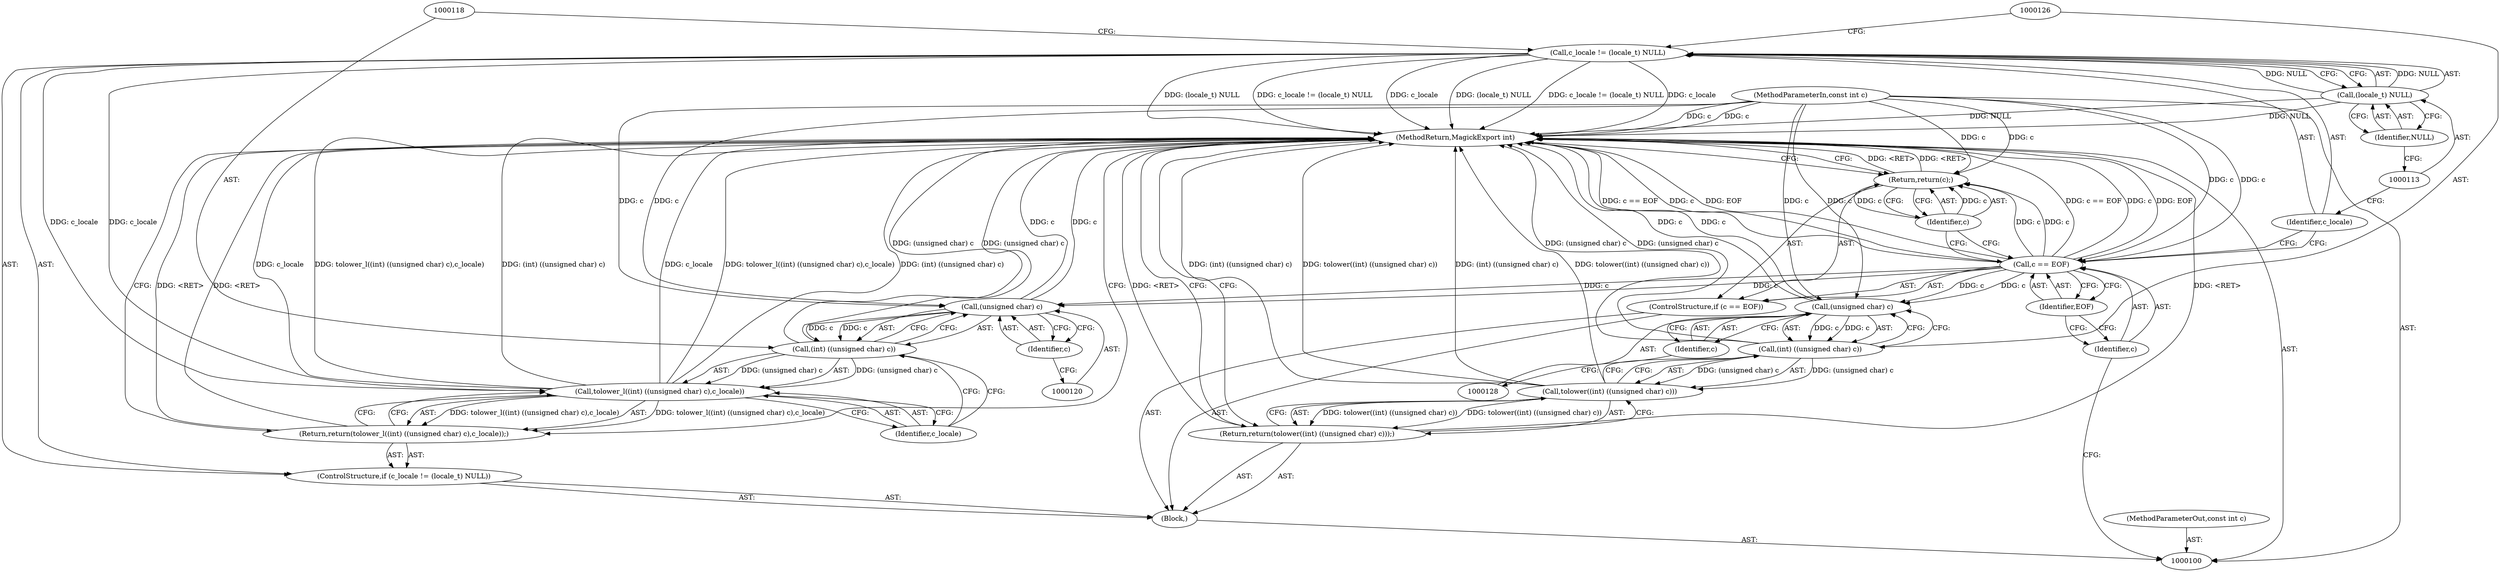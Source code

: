 digraph "0_ImageMagick_58d9c46929ca0828edde34d263700c3a5fe8dc3c" {
"1000130" [label="(MethodReturn,MagickExport int)"];
"1000101" [label="(MethodParameterIn,const int c)"];
"1000160" [label="(MethodParameterOut,const int c)"];
"1000102" [label="(Block,)"];
"1000106" [label="(Identifier,EOF)"];
"1000103" [label="(ControlStructure,if (c == EOF))"];
"1000104" [label="(Call,c == EOF)"];
"1000105" [label="(Identifier,c)"];
"1000108" [label="(Identifier,c)"];
"1000107" [label="(Return,return(c);)"];
"1000112" [label="(Call,(locale_t) NULL)"];
"1000109" [label="(ControlStructure,if (c_locale != (locale_t) NULL))"];
"1000114" [label="(Identifier,NULL)"];
"1000110" [label="(Call,c_locale != (locale_t) NULL)"];
"1000111" [label="(Identifier,c_locale)"];
"1000116" [label="(Call,tolower_l((int) ((unsigned char) c),c_locale))"];
"1000117" [label="(Call,(int) ((unsigned char) c))"];
"1000119" [label="(Call,(unsigned char) c)"];
"1000115" [label="(Return,return(tolower_l((int) ((unsigned char) c),c_locale));)"];
"1000121" [label="(Identifier,c)"];
"1000122" [label="(Identifier,c_locale)"];
"1000125" [label="(Call,(int) ((unsigned char) c))"];
"1000123" [label="(Return,return(tolower((int) ((unsigned char) c)));)"];
"1000127" [label="(Call,(unsigned char) c)"];
"1000129" [label="(Identifier,c)"];
"1000124" [label="(Call,tolower((int) ((unsigned char) c)))"];
"1000130" -> "1000100"  [label="AST: "];
"1000130" -> "1000107"  [label="CFG: "];
"1000130" -> "1000115"  [label="CFG: "];
"1000130" -> "1000123"  [label="CFG: "];
"1000116" -> "1000130"  [label="DDG: (int) ((unsigned char) c)"];
"1000116" -> "1000130"  [label="DDG: c_locale"];
"1000116" -> "1000130"  [label="DDG: tolower_l((int) ((unsigned char) c),c_locale)"];
"1000124" -> "1000130"  [label="DDG: (int) ((unsigned char) c)"];
"1000124" -> "1000130"  [label="DDG: tolower((int) ((unsigned char) c))"];
"1000104" -> "1000130"  [label="DDG: c == EOF"];
"1000104" -> "1000130"  [label="DDG: c"];
"1000104" -> "1000130"  [label="DDG: EOF"];
"1000112" -> "1000130"  [label="DDG: NULL"];
"1000127" -> "1000130"  [label="DDG: c"];
"1000119" -> "1000130"  [label="DDG: c"];
"1000125" -> "1000130"  [label="DDG: (unsigned char) c"];
"1000110" -> "1000130"  [label="DDG: (locale_t) NULL"];
"1000110" -> "1000130"  [label="DDG: c_locale != (locale_t) NULL"];
"1000110" -> "1000130"  [label="DDG: c_locale"];
"1000117" -> "1000130"  [label="DDG: (unsigned char) c"];
"1000101" -> "1000130"  [label="DDG: c"];
"1000115" -> "1000130"  [label="DDG: <RET>"];
"1000107" -> "1000130"  [label="DDG: <RET>"];
"1000123" -> "1000130"  [label="DDG: <RET>"];
"1000101" -> "1000100"  [label="AST: "];
"1000101" -> "1000130"  [label="DDG: c"];
"1000101" -> "1000104"  [label="DDG: c"];
"1000101" -> "1000107"  [label="DDG: c"];
"1000101" -> "1000119"  [label="DDG: c"];
"1000101" -> "1000127"  [label="DDG: c"];
"1000160" -> "1000100"  [label="AST: "];
"1000102" -> "1000100"  [label="AST: "];
"1000103" -> "1000102"  [label="AST: "];
"1000109" -> "1000102"  [label="AST: "];
"1000123" -> "1000102"  [label="AST: "];
"1000106" -> "1000104"  [label="AST: "];
"1000106" -> "1000105"  [label="CFG: "];
"1000104" -> "1000106"  [label="CFG: "];
"1000103" -> "1000102"  [label="AST: "];
"1000104" -> "1000103"  [label="AST: "];
"1000107" -> "1000103"  [label="AST: "];
"1000104" -> "1000103"  [label="AST: "];
"1000104" -> "1000106"  [label="CFG: "];
"1000105" -> "1000104"  [label="AST: "];
"1000106" -> "1000104"  [label="AST: "];
"1000108" -> "1000104"  [label="CFG: "];
"1000111" -> "1000104"  [label="CFG: "];
"1000104" -> "1000130"  [label="DDG: c == EOF"];
"1000104" -> "1000130"  [label="DDG: c"];
"1000104" -> "1000130"  [label="DDG: EOF"];
"1000101" -> "1000104"  [label="DDG: c"];
"1000104" -> "1000107"  [label="DDG: c"];
"1000104" -> "1000119"  [label="DDG: c"];
"1000104" -> "1000127"  [label="DDG: c"];
"1000105" -> "1000104"  [label="AST: "];
"1000105" -> "1000100"  [label="CFG: "];
"1000106" -> "1000105"  [label="CFG: "];
"1000108" -> "1000107"  [label="AST: "];
"1000108" -> "1000104"  [label="CFG: "];
"1000107" -> "1000108"  [label="CFG: "];
"1000108" -> "1000107"  [label="DDG: c"];
"1000107" -> "1000103"  [label="AST: "];
"1000107" -> "1000108"  [label="CFG: "];
"1000108" -> "1000107"  [label="AST: "];
"1000130" -> "1000107"  [label="CFG: "];
"1000107" -> "1000130"  [label="DDG: <RET>"];
"1000108" -> "1000107"  [label="DDG: c"];
"1000104" -> "1000107"  [label="DDG: c"];
"1000101" -> "1000107"  [label="DDG: c"];
"1000112" -> "1000110"  [label="AST: "];
"1000112" -> "1000114"  [label="CFG: "];
"1000113" -> "1000112"  [label="AST: "];
"1000114" -> "1000112"  [label="AST: "];
"1000110" -> "1000112"  [label="CFG: "];
"1000112" -> "1000130"  [label="DDG: NULL"];
"1000112" -> "1000110"  [label="DDG: NULL"];
"1000109" -> "1000102"  [label="AST: "];
"1000110" -> "1000109"  [label="AST: "];
"1000115" -> "1000109"  [label="AST: "];
"1000114" -> "1000112"  [label="AST: "];
"1000114" -> "1000113"  [label="CFG: "];
"1000112" -> "1000114"  [label="CFG: "];
"1000110" -> "1000109"  [label="AST: "];
"1000110" -> "1000112"  [label="CFG: "];
"1000111" -> "1000110"  [label="AST: "];
"1000112" -> "1000110"  [label="AST: "];
"1000118" -> "1000110"  [label="CFG: "];
"1000126" -> "1000110"  [label="CFG: "];
"1000110" -> "1000130"  [label="DDG: (locale_t) NULL"];
"1000110" -> "1000130"  [label="DDG: c_locale != (locale_t) NULL"];
"1000110" -> "1000130"  [label="DDG: c_locale"];
"1000112" -> "1000110"  [label="DDG: NULL"];
"1000110" -> "1000116"  [label="DDG: c_locale"];
"1000111" -> "1000110"  [label="AST: "];
"1000111" -> "1000104"  [label="CFG: "];
"1000113" -> "1000111"  [label="CFG: "];
"1000116" -> "1000115"  [label="AST: "];
"1000116" -> "1000122"  [label="CFG: "];
"1000117" -> "1000116"  [label="AST: "];
"1000122" -> "1000116"  [label="AST: "];
"1000115" -> "1000116"  [label="CFG: "];
"1000116" -> "1000130"  [label="DDG: (int) ((unsigned char) c)"];
"1000116" -> "1000130"  [label="DDG: c_locale"];
"1000116" -> "1000130"  [label="DDG: tolower_l((int) ((unsigned char) c),c_locale)"];
"1000116" -> "1000115"  [label="DDG: tolower_l((int) ((unsigned char) c),c_locale)"];
"1000117" -> "1000116"  [label="DDG: (unsigned char) c"];
"1000110" -> "1000116"  [label="DDG: c_locale"];
"1000117" -> "1000116"  [label="AST: "];
"1000117" -> "1000119"  [label="CFG: "];
"1000118" -> "1000117"  [label="AST: "];
"1000119" -> "1000117"  [label="AST: "];
"1000122" -> "1000117"  [label="CFG: "];
"1000117" -> "1000130"  [label="DDG: (unsigned char) c"];
"1000117" -> "1000116"  [label="DDG: (unsigned char) c"];
"1000119" -> "1000117"  [label="DDG: c"];
"1000119" -> "1000117"  [label="AST: "];
"1000119" -> "1000121"  [label="CFG: "];
"1000120" -> "1000119"  [label="AST: "];
"1000121" -> "1000119"  [label="AST: "];
"1000117" -> "1000119"  [label="CFG: "];
"1000119" -> "1000130"  [label="DDG: c"];
"1000119" -> "1000117"  [label="DDG: c"];
"1000104" -> "1000119"  [label="DDG: c"];
"1000101" -> "1000119"  [label="DDG: c"];
"1000115" -> "1000109"  [label="AST: "];
"1000115" -> "1000116"  [label="CFG: "];
"1000116" -> "1000115"  [label="AST: "];
"1000130" -> "1000115"  [label="CFG: "];
"1000115" -> "1000130"  [label="DDG: <RET>"];
"1000116" -> "1000115"  [label="DDG: tolower_l((int) ((unsigned char) c),c_locale)"];
"1000121" -> "1000119"  [label="AST: "];
"1000121" -> "1000120"  [label="CFG: "];
"1000119" -> "1000121"  [label="CFG: "];
"1000122" -> "1000116"  [label="AST: "];
"1000122" -> "1000117"  [label="CFG: "];
"1000116" -> "1000122"  [label="CFG: "];
"1000125" -> "1000124"  [label="AST: "];
"1000125" -> "1000127"  [label="CFG: "];
"1000126" -> "1000125"  [label="AST: "];
"1000127" -> "1000125"  [label="AST: "];
"1000124" -> "1000125"  [label="CFG: "];
"1000125" -> "1000130"  [label="DDG: (unsigned char) c"];
"1000125" -> "1000124"  [label="DDG: (unsigned char) c"];
"1000127" -> "1000125"  [label="DDG: c"];
"1000123" -> "1000102"  [label="AST: "];
"1000123" -> "1000124"  [label="CFG: "];
"1000124" -> "1000123"  [label="AST: "];
"1000130" -> "1000123"  [label="CFG: "];
"1000123" -> "1000130"  [label="DDG: <RET>"];
"1000124" -> "1000123"  [label="DDG: tolower((int) ((unsigned char) c))"];
"1000127" -> "1000125"  [label="AST: "];
"1000127" -> "1000129"  [label="CFG: "];
"1000128" -> "1000127"  [label="AST: "];
"1000129" -> "1000127"  [label="AST: "];
"1000125" -> "1000127"  [label="CFG: "];
"1000127" -> "1000130"  [label="DDG: c"];
"1000127" -> "1000125"  [label="DDG: c"];
"1000104" -> "1000127"  [label="DDG: c"];
"1000101" -> "1000127"  [label="DDG: c"];
"1000129" -> "1000127"  [label="AST: "];
"1000129" -> "1000128"  [label="CFG: "];
"1000127" -> "1000129"  [label="CFG: "];
"1000124" -> "1000123"  [label="AST: "];
"1000124" -> "1000125"  [label="CFG: "];
"1000125" -> "1000124"  [label="AST: "];
"1000123" -> "1000124"  [label="CFG: "];
"1000124" -> "1000130"  [label="DDG: (int) ((unsigned char) c)"];
"1000124" -> "1000130"  [label="DDG: tolower((int) ((unsigned char) c))"];
"1000124" -> "1000123"  [label="DDG: tolower((int) ((unsigned char) c))"];
"1000125" -> "1000124"  [label="DDG: (unsigned char) c"];
}
